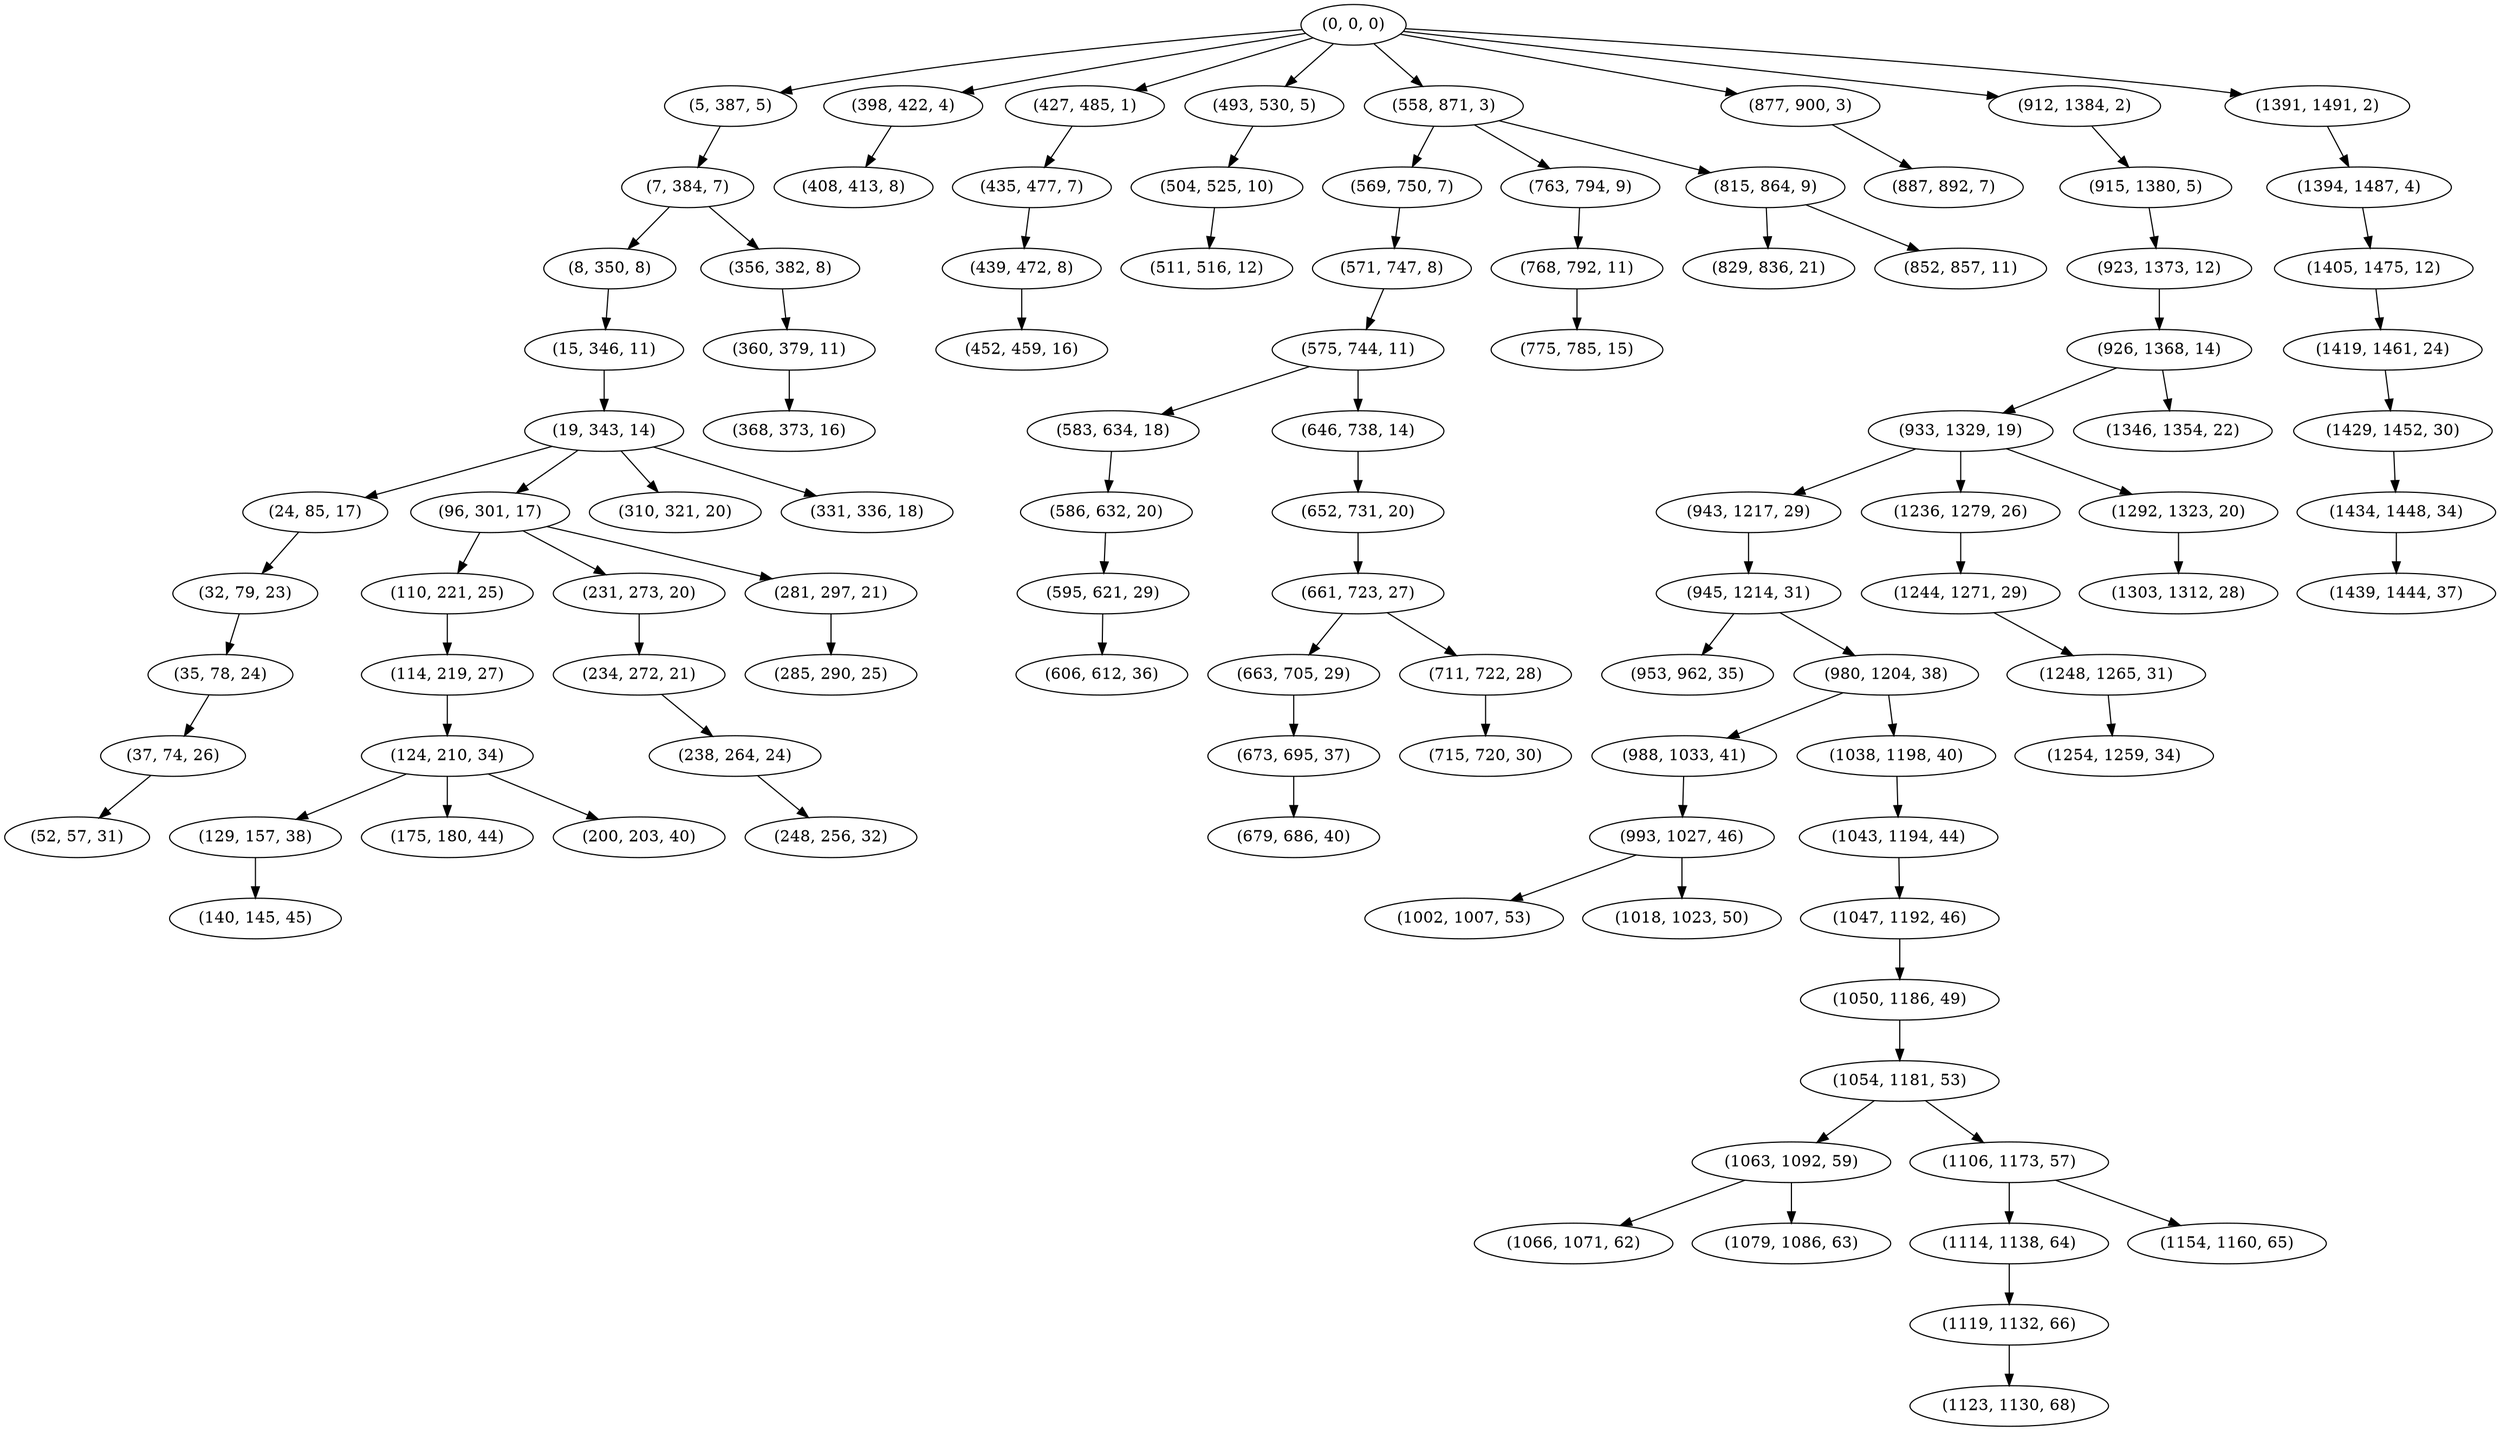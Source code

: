 digraph tree {
    "(0, 0, 0)";
    "(5, 387, 5)";
    "(7, 384, 7)";
    "(8, 350, 8)";
    "(15, 346, 11)";
    "(19, 343, 14)";
    "(24, 85, 17)";
    "(32, 79, 23)";
    "(35, 78, 24)";
    "(37, 74, 26)";
    "(52, 57, 31)";
    "(96, 301, 17)";
    "(110, 221, 25)";
    "(114, 219, 27)";
    "(124, 210, 34)";
    "(129, 157, 38)";
    "(140, 145, 45)";
    "(175, 180, 44)";
    "(200, 203, 40)";
    "(231, 273, 20)";
    "(234, 272, 21)";
    "(238, 264, 24)";
    "(248, 256, 32)";
    "(281, 297, 21)";
    "(285, 290, 25)";
    "(310, 321, 20)";
    "(331, 336, 18)";
    "(356, 382, 8)";
    "(360, 379, 11)";
    "(368, 373, 16)";
    "(398, 422, 4)";
    "(408, 413, 8)";
    "(427, 485, 1)";
    "(435, 477, 7)";
    "(439, 472, 8)";
    "(452, 459, 16)";
    "(493, 530, 5)";
    "(504, 525, 10)";
    "(511, 516, 12)";
    "(558, 871, 3)";
    "(569, 750, 7)";
    "(571, 747, 8)";
    "(575, 744, 11)";
    "(583, 634, 18)";
    "(586, 632, 20)";
    "(595, 621, 29)";
    "(606, 612, 36)";
    "(646, 738, 14)";
    "(652, 731, 20)";
    "(661, 723, 27)";
    "(663, 705, 29)";
    "(673, 695, 37)";
    "(679, 686, 40)";
    "(711, 722, 28)";
    "(715, 720, 30)";
    "(763, 794, 9)";
    "(768, 792, 11)";
    "(775, 785, 15)";
    "(815, 864, 9)";
    "(829, 836, 21)";
    "(852, 857, 11)";
    "(877, 900, 3)";
    "(887, 892, 7)";
    "(912, 1384, 2)";
    "(915, 1380, 5)";
    "(923, 1373, 12)";
    "(926, 1368, 14)";
    "(933, 1329, 19)";
    "(943, 1217, 29)";
    "(945, 1214, 31)";
    "(953, 962, 35)";
    "(980, 1204, 38)";
    "(988, 1033, 41)";
    "(993, 1027, 46)";
    "(1002, 1007, 53)";
    "(1018, 1023, 50)";
    "(1038, 1198, 40)";
    "(1043, 1194, 44)";
    "(1047, 1192, 46)";
    "(1050, 1186, 49)";
    "(1054, 1181, 53)";
    "(1063, 1092, 59)";
    "(1066, 1071, 62)";
    "(1079, 1086, 63)";
    "(1106, 1173, 57)";
    "(1114, 1138, 64)";
    "(1119, 1132, 66)";
    "(1123, 1130, 68)";
    "(1154, 1160, 65)";
    "(1236, 1279, 26)";
    "(1244, 1271, 29)";
    "(1248, 1265, 31)";
    "(1254, 1259, 34)";
    "(1292, 1323, 20)";
    "(1303, 1312, 28)";
    "(1346, 1354, 22)";
    "(1391, 1491, 2)";
    "(1394, 1487, 4)";
    "(1405, 1475, 12)";
    "(1419, 1461, 24)";
    "(1429, 1452, 30)";
    "(1434, 1448, 34)";
    "(1439, 1444, 37)";
    "(0, 0, 0)" -> "(5, 387, 5)";
    "(0, 0, 0)" -> "(398, 422, 4)";
    "(0, 0, 0)" -> "(427, 485, 1)";
    "(0, 0, 0)" -> "(493, 530, 5)";
    "(0, 0, 0)" -> "(558, 871, 3)";
    "(0, 0, 0)" -> "(877, 900, 3)";
    "(0, 0, 0)" -> "(912, 1384, 2)";
    "(0, 0, 0)" -> "(1391, 1491, 2)";
    "(5, 387, 5)" -> "(7, 384, 7)";
    "(7, 384, 7)" -> "(8, 350, 8)";
    "(7, 384, 7)" -> "(356, 382, 8)";
    "(8, 350, 8)" -> "(15, 346, 11)";
    "(15, 346, 11)" -> "(19, 343, 14)";
    "(19, 343, 14)" -> "(24, 85, 17)";
    "(19, 343, 14)" -> "(96, 301, 17)";
    "(19, 343, 14)" -> "(310, 321, 20)";
    "(19, 343, 14)" -> "(331, 336, 18)";
    "(24, 85, 17)" -> "(32, 79, 23)";
    "(32, 79, 23)" -> "(35, 78, 24)";
    "(35, 78, 24)" -> "(37, 74, 26)";
    "(37, 74, 26)" -> "(52, 57, 31)";
    "(96, 301, 17)" -> "(110, 221, 25)";
    "(96, 301, 17)" -> "(231, 273, 20)";
    "(96, 301, 17)" -> "(281, 297, 21)";
    "(110, 221, 25)" -> "(114, 219, 27)";
    "(114, 219, 27)" -> "(124, 210, 34)";
    "(124, 210, 34)" -> "(129, 157, 38)";
    "(124, 210, 34)" -> "(175, 180, 44)";
    "(124, 210, 34)" -> "(200, 203, 40)";
    "(129, 157, 38)" -> "(140, 145, 45)";
    "(231, 273, 20)" -> "(234, 272, 21)";
    "(234, 272, 21)" -> "(238, 264, 24)";
    "(238, 264, 24)" -> "(248, 256, 32)";
    "(281, 297, 21)" -> "(285, 290, 25)";
    "(356, 382, 8)" -> "(360, 379, 11)";
    "(360, 379, 11)" -> "(368, 373, 16)";
    "(398, 422, 4)" -> "(408, 413, 8)";
    "(427, 485, 1)" -> "(435, 477, 7)";
    "(435, 477, 7)" -> "(439, 472, 8)";
    "(439, 472, 8)" -> "(452, 459, 16)";
    "(493, 530, 5)" -> "(504, 525, 10)";
    "(504, 525, 10)" -> "(511, 516, 12)";
    "(558, 871, 3)" -> "(569, 750, 7)";
    "(558, 871, 3)" -> "(763, 794, 9)";
    "(558, 871, 3)" -> "(815, 864, 9)";
    "(569, 750, 7)" -> "(571, 747, 8)";
    "(571, 747, 8)" -> "(575, 744, 11)";
    "(575, 744, 11)" -> "(583, 634, 18)";
    "(575, 744, 11)" -> "(646, 738, 14)";
    "(583, 634, 18)" -> "(586, 632, 20)";
    "(586, 632, 20)" -> "(595, 621, 29)";
    "(595, 621, 29)" -> "(606, 612, 36)";
    "(646, 738, 14)" -> "(652, 731, 20)";
    "(652, 731, 20)" -> "(661, 723, 27)";
    "(661, 723, 27)" -> "(663, 705, 29)";
    "(661, 723, 27)" -> "(711, 722, 28)";
    "(663, 705, 29)" -> "(673, 695, 37)";
    "(673, 695, 37)" -> "(679, 686, 40)";
    "(711, 722, 28)" -> "(715, 720, 30)";
    "(763, 794, 9)" -> "(768, 792, 11)";
    "(768, 792, 11)" -> "(775, 785, 15)";
    "(815, 864, 9)" -> "(829, 836, 21)";
    "(815, 864, 9)" -> "(852, 857, 11)";
    "(877, 900, 3)" -> "(887, 892, 7)";
    "(912, 1384, 2)" -> "(915, 1380, 5)";
    "(915, 1380, 5)" -> "(923, 1373, 12)";
    "(923, 1373, 12)" -> "(926, 1368, 14)";
    "(926, 1368, 14)" -> "(933, 1329, 19)";
    "(926, 1368, 14)" -> "(1346, 1354, 22)";
    "(933, 1329, 19)" -> "(943, 1217, 29)";
    "(933, 1329, 19)" -> "(1236, 1279, 26)";
    "(933, 1329, 19)" -> "(1292, 1323, 20)";
    "(943, 1217, 29)" -> "(945, 1214, 31)";
    "(945, 1214, 31)" -> "(953, 962, 35)";
    "(945, 1214, 31)" -> "(980, 1204, 38)";
    "(980, 1204, 38)" -> "(988, 1033, 41)";
    "(980, 1204, 38)" -> "(1038, 1198, 40)";
    "(988, 1033, 41)" -> "(993, 1027, 46)";
    "(993, 1027, 46)" -> "(1002, 1007, 53)";
    "(993, 1027, 46)" -> "(1018, 1023, 50)";
    "(1038, 1198, 40)" -> "(1043, 1194, 44)";
    "(1043, 1194, 44)" -> "(1047, 1192, 46)";
    "(1047, 1192, 46)" -> "(1050, 1186, 49)";
    "(1050, 1186, 49)" -> "(1054, 1181, 53)";
    "(1054, 1181, 53)" -> "(1063, 1092, 59)";
    "(1054, 1181, 53)" -> "(1106, 1173, 57)";
    "(1063, 1092, 59)" -> "(1066, 1071, 62)";
    "(1063, 1092, 59)" -> "(1079, 1086, 63)";
    "(1106, 1173, 57)" -> "(1114, 1138, 64)";
    "(1106, 1173, 57)" -> "(1154, 1160, 65)";
    "(1114, 1138, 64)" -> "(1119, 1132, 66)";
    "(1119, 1132, 66)" -> "(1123, 1130, 68)";
    "(1236, 1279, 26)" -> "(1244, 1271, 29)";
    "(1244, 1271, 29)" -> "(1248, 1265, 31)";
    "(1248, 1265, 31)" -> "(1254, 1259, 34)";
    "(1292, 1323, 20)" -> "(1303, 1312, 28)";
    "(1391, 1491, 2)" -> "(1394, 1487, 4)";
    "(1394, 1487, 4)" -> "(1405, 1475, 12)";
    "(1405, 1475, 12)" -> "(1419, 1461, 24)";
    "(1419, 1461, 24)" -> "(1429, 1452, 30)";
    "(1429, 1452, 30)" -> "(1434, 1448, 34)";
    "(1434, 1448, 34)" -> "(1439, 1444, 37)";
}
